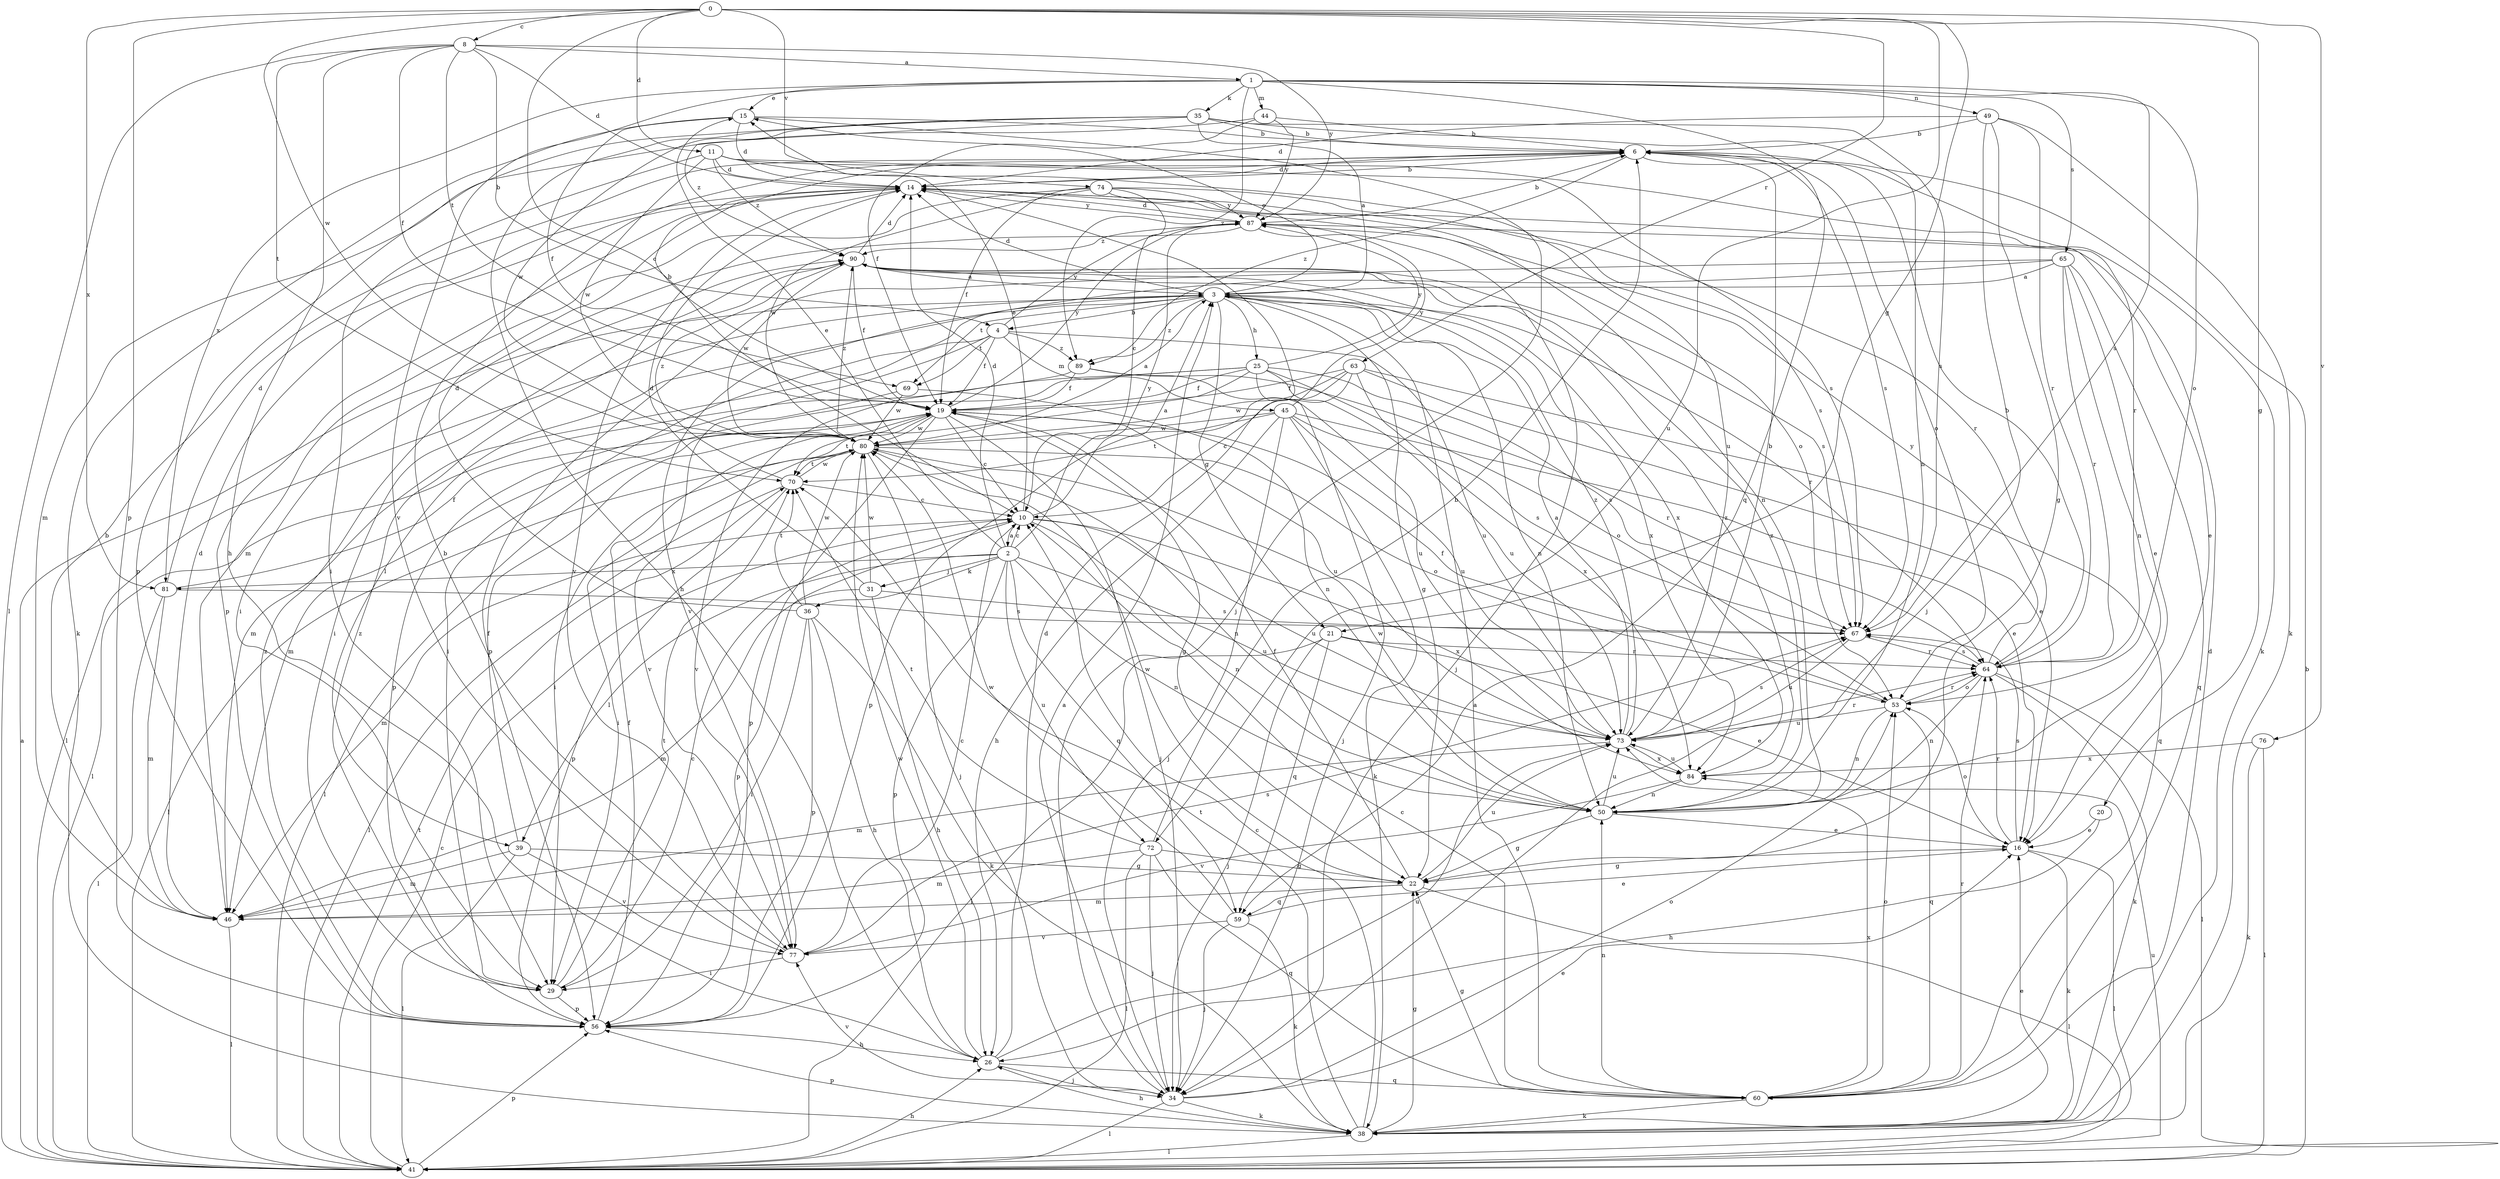 strict digraph  {
0;
1;
2;
3;
4;
6;
8;
10;
11;
14;
15;
16;
19;
20;
21;
22;
25;
26;
29;
31;
34;
35;
36;
38;
39;
41;
44;
45;
46;
49;
50;
53;
56;
59;
60;
63;
64;
65;
67;
69;
70;
72;
73;
74;
76;
77;
80;
81;
84;
87;
89;
90;
0 -> 8  [label=c];
0 -> 10  [label=c];
0 -> 11  [label=d];
0 -> 20  [label=g];
0 -> 21  [label=g];
0 -> 56  [label=p];
0 -> 63  [label=r];
0 -> 72  [label=u];
0 -> 74  [label=v];
0 -> 76  [label=v];
0 -> 80  [label=w];
0 -> 81  [label=x];
1 -> 15  [label=e];
1 -> 35  [label=k];
1 -> 44  [label=m];
1 -> 49  [label=n];
1 -> 53  [label=o];
1 -> 59  [label=q];
1 -> 65  [label=s];
1 -> 67  [label=s];
1 -> 77  [label=v];
1 -> 81  [label=x];
1 -> 89  [label=z];
2 -> 10  [label=c];
2 -> 14  [label=d];
2 -> 15  [label=e];
2 -> 31  [label=j];
2 -> 36  [label=k];
2 -> 39  [label=l];
2 -> 50  [label=n];
2 -> 56  [label=p];
2 -> 59  [label=q];
2 -> 72  [label=u];
2 -> 73  [label=u];
2 -> 81  [label=x];
2 -> 87  [label=y];
3 -> 4  [label=b];
3 -> 14  [label=d];
3 -> 15  [label=e];
3 -> 21  [label=g];
3 -> 22  [label=g];
3 -> 25  [label=h];
3 -> 29  [label=i];
3 -> 39  [label=l];
3 -> 41  [label=l];
3 -> 50  [label=n];
3 -> 64  [label=r];
3 -> 69  [label=t];
3 -> 84  [label=x];
3 -> 89  [label=z];
4 -> 19  [label=f];
4 -> 45  [label=m];
4 -> 46  [label=m];
4 -> 56  [label=p];
4 -> 69  [label=t];
4 -> 73  [label=u];
4 -> 87  [label=y];
4 -> 89  [label=z];
6 -> 14  [label=d];
6 -> 38  [label=k];
6 -> 53  [label=o];
6 -> 67  [label=s];
6 -> 89  [label=z];
8 -> 1  [label=a];
8 -> 4  [label=b];
8 -> 14  [label=d];
8 -> 19  [label=f];
8 -> 26  [label=h];
8 -> 41  [label=l];
8 -> 69  [label=t];
8 -> 70  [label=t];
8 -> 87  [label=y];
10 -> 2  [label=a];
10 -> 3  [label=a];
10 -> 15  [label=e];
10 -> 46  [label=m];
10 -> 50  [label=n];
10 -> 56  [label=p];
10 -> 73  [label=u];
10 -> 84  [label=x];
11 -> 14  [label=d];
11 -> 29  [label=i];
11 -> 64  [label=r];
11 -> 67  [label=s];
11 -> 73  [label=u];
11 -> 80  [label=w];
11 -> 90  [label=z];
14 -> 6  [label=b];
14 -> 53  [label=o];
14 -> 56  [label=p];
14 -> 64  [label=r];
14 -> 77  [label=v];
14 -> 87  [label=y];
15 -> 6  [label=b];
15 -> 14  [label=d];
15 -> 19  [label=f];
15 -> 34  [label=j];
15 -> 38  [label=k];
16 -> 22  [label=g];
16 -> 38  [label=k];
16 -> 41  [label=l];
16 -> 53  [label=o];
16 -> 64  [label=r];
16 -> 67  [label=s];
19 -> 6  [label=b];
19 -> 10  [label=c];
19 -> 22  [label=g];
19 -> 34  [label=j];
19 -> 41  [label=l];
19 -> 56  [label=p];
19 -> 70  [label=t];
19 -> 73  [label=u];
19 -> 80  [label=w];
19 -> 87  [label=y];
20 -> 16  [label=e];
20 -> 26  [label=h];
21 -> 16  [label=e];
21 -> 34  [label=j];
21 -> 41  [label=l];
21 -> 59  [label=q];
21 -> 64  [label=r];
22 -> 19  [label=f];
22 -> 41  [label=l];
22 -> 46  [label=m];
22 -> 59  [label=q];
22 -> 73  [label=u];
22 -> 80  [label=w];
25 -> 19  [label=f];
25 -> 29  [label=i];
25 -> 34  [label=j];
25 -> 41  [label=l];
25 -> 46  [label=m];
25 -> 53  [label=o];
25 -> 67  [label=s];
25 -> 73  [label=u];
25 -> 87  [label=y];
26 -> 14  [label=d];
26 -> 34  [label=j];
26 -> 60  [label=q];
26 -> 73  [label=u];
26 -> 80  [label=w];
29 -> 10  [label=c];
29 -> 56  [label=p];
29 -> 70  [label=t];
29 -> 90  [label=z];
31 -> 14  [label=d];
31 -> 26  [label=h];
31 -> 46  [label=m];
31 -> 67  [label=s];
31 -> 80  [label=w];
34 -> 3  [label=a];
34 -> 16  [label=e];
34 -> 38  [label=k];
34 -> 41  [label=l];
34 -> 53  [label=o];
34 -> 77  [label=v];
35 -> 3  [label=a];
35 -> 6  [label=b];
35 -> 26  [label=h];
35 -> 50  [label=n];
35 -> 56  [label=p];
35 -> 67  [label=s];
35 -> 80  [label=w];
35 -> 90  [label=z];
36 -> 14  [label=d];
36 -> 26  [label=h];
36 -> 29  [label=i];
36 -> 38  [label=k];
36 -> 56  [label=p];
36 -> 70  [label=t];
36 -> 80  [label=w];
38 -> 10  [label=c];
38 -> 16  [label=e];
38 -> 22  [label=g];
38 -> 26  [label=h];
38 -> 41  [label=l];
38 -> 56  [label=p];
38 -> 70  [label=t];
39 -> 19  [label=f];
39 -> 22  [label=g];
39 -> 41  [label=l];
39 -> 46  [label=m];
39 -> 77  [label=v];
41 -> 3  [label=a];
41 -> 6  [label=b];
41 -> 10  [label=c];
41 -> 26  [label=h];
41 -> 56  [label=p];
41 -> 70  [label=t];
41 -> 73  [label=u];
44 -> 6  [label=b];
44 -> 19  [label=f];
44 -> 46  [label=m];
44 -> 87  [label=y];
45 -> 16  [label=e];
45 -> 26  [label=h];
45 -> 34  [label=j];
45 -> 38  [label=k];
45 -> 67  [label=s];
45 -> 70  [label=t];
45 -> 73  [label=u];
45 -> 80  [label=w];
45 -> 87  [label=y];
46 -> 6  [label=b];
46 -> 14  [label=d];
46 -> 41  [label=l];
49 -> 6  [label=b];
49 -> 14  [label=d];
49 -> 22  [label=g];
49 -> 34  [label=j];
49 -> 38  [label=k];
49 -> 64  [label=r];
50 -> 16  [label=e];
50 -> 22  [label=g];
50 -> 73  [label=u];
50 -> 80  [label=w];
50 -> 90  [label=z];
53 -> 19  [label=f];
53 -> 50  [label=n];
53 -> 60  [label=q];
53 -> 64  [label=r];
53 -> 73  [label=u];
56 -> 19  [label=f];
56 -> 26  [label=h];
56 -> 90  [label=z];
59 -> 16  [label=e];
59 -> 34  [label=j];
59 -> 38  [label=k];
59 -> 77  [label=v];
59 -> 80  [label=w];
60 -> 3  [label=a];
60 -> 10  [label=c];
60 -> 14  [label=d];
60 -> 22  [label=g];
60 -> 38  [label=k];
60 -> 50  [label=n];
60 -> 53  [label=o];
60 -> 64  [label=r];
60 -> 84  [label=x];
63 -> 10  [label=c];
63 -> 16  [label=e];
63 -> 19  [label=f];
63 -> 56  [label=p];
63 -> 60  [label=q];
63 -> 80  [label=w];
63 -> 84  [label=x];
64 -> 6  [label=b];
64 -> 38  [label=k];
64 -> 41  [label=l];
64 -> 50  [label=n];
64 -> 53  [label=o];
64 -> 67  [label=s];
64 -> 87  [label=y];
65 -> 3  [label=a];
65 -> 16  [label=e];
65 -> 50  [label=n];
65 -> 56  [label=p];
65 -> 60  [label=q];
65 -> 64  [label=r];
65 -> 77  [label=v];
67 -> 64  [label=r];
67 -> 73  [label=u];
69 -> 50  [label=n];
69 -> 77  [label=v];
69 -> 80  [label=w];
70 -> 10  [label=c];
70 -> 41  [label=l];
70 -> 56  [label=p];
70 -> 80  [label=w];
70 -> 90  [label=z];
72 -> 6  [label=b];
72 -> 22  [label=g];
72 -> 34  [label=j];
72 -> 41  [label=l];
72 -> 46  [label=m];
72 -> 60  [label=q];
72 -> 70  [label=t];
73 -> 3  [label=a];
73 -> 6  [label=b];
73 -> 46  [label=m];
73 -> 64  [label=r];
73 -> 67  [label=s];
73 -> 84  [label=x];
73 -> 90  [label=z];
74 -> 10  [label=c];
74 -> 19  [label=f];
74 -> 46  [label=m];
74 -> 50  [label=n];
74 -> 67  [label=s];
74 -> 80  [label=w];
74 -> 87  [label=y];
76 -> 38  [label=k];
76 -> 41  [label=l];
76 -> 84  [label=x];
77 -> 6  [label=b];
77 -> 10  [label=c];
77 -> 29  [label=i];
77 -> 67  [label=s];
80 -> 3  [label=a];
80 -> 29  [label=i];
80 -> 34  [label=j];
80 -> 41  [label=l];
80 -> 50  [label=n];
80 -> 53  [label=o];
80 -> 70  [label=t];
80 -> 90  [label=z];
81 -> 14  [label=d];
81 -> 19  [label=f];
81 -> 41  [label=l];
81 -> 46  [label=m];
81 -> 67  [label=s];
84 -> 50  [label=n];
84 -> 73  [label=u];
84 -> 77  [label=v];
84 -> 90  [label=z];
87 -> 6  [label=b];
87 -> 14  [label=d];
87 -> 16  [label=e];
87 -> 29  [label=i];
87 -> 34  [label=j];
87 -> 90  [label=z];
89 -> 19  [label=f];
89 -> 64  [label=r];
89 -> 73  [label=u];
89 -> 77  [label=v];
90 -> 3  [label=a];
90 -> 14  [label=d];
90 -> 19  [label=f];
90 -> 29  [label=i];
90 -> 67  [label=s];
90 -> 80  [label=w];
90 -> 84  [label=x];
}
